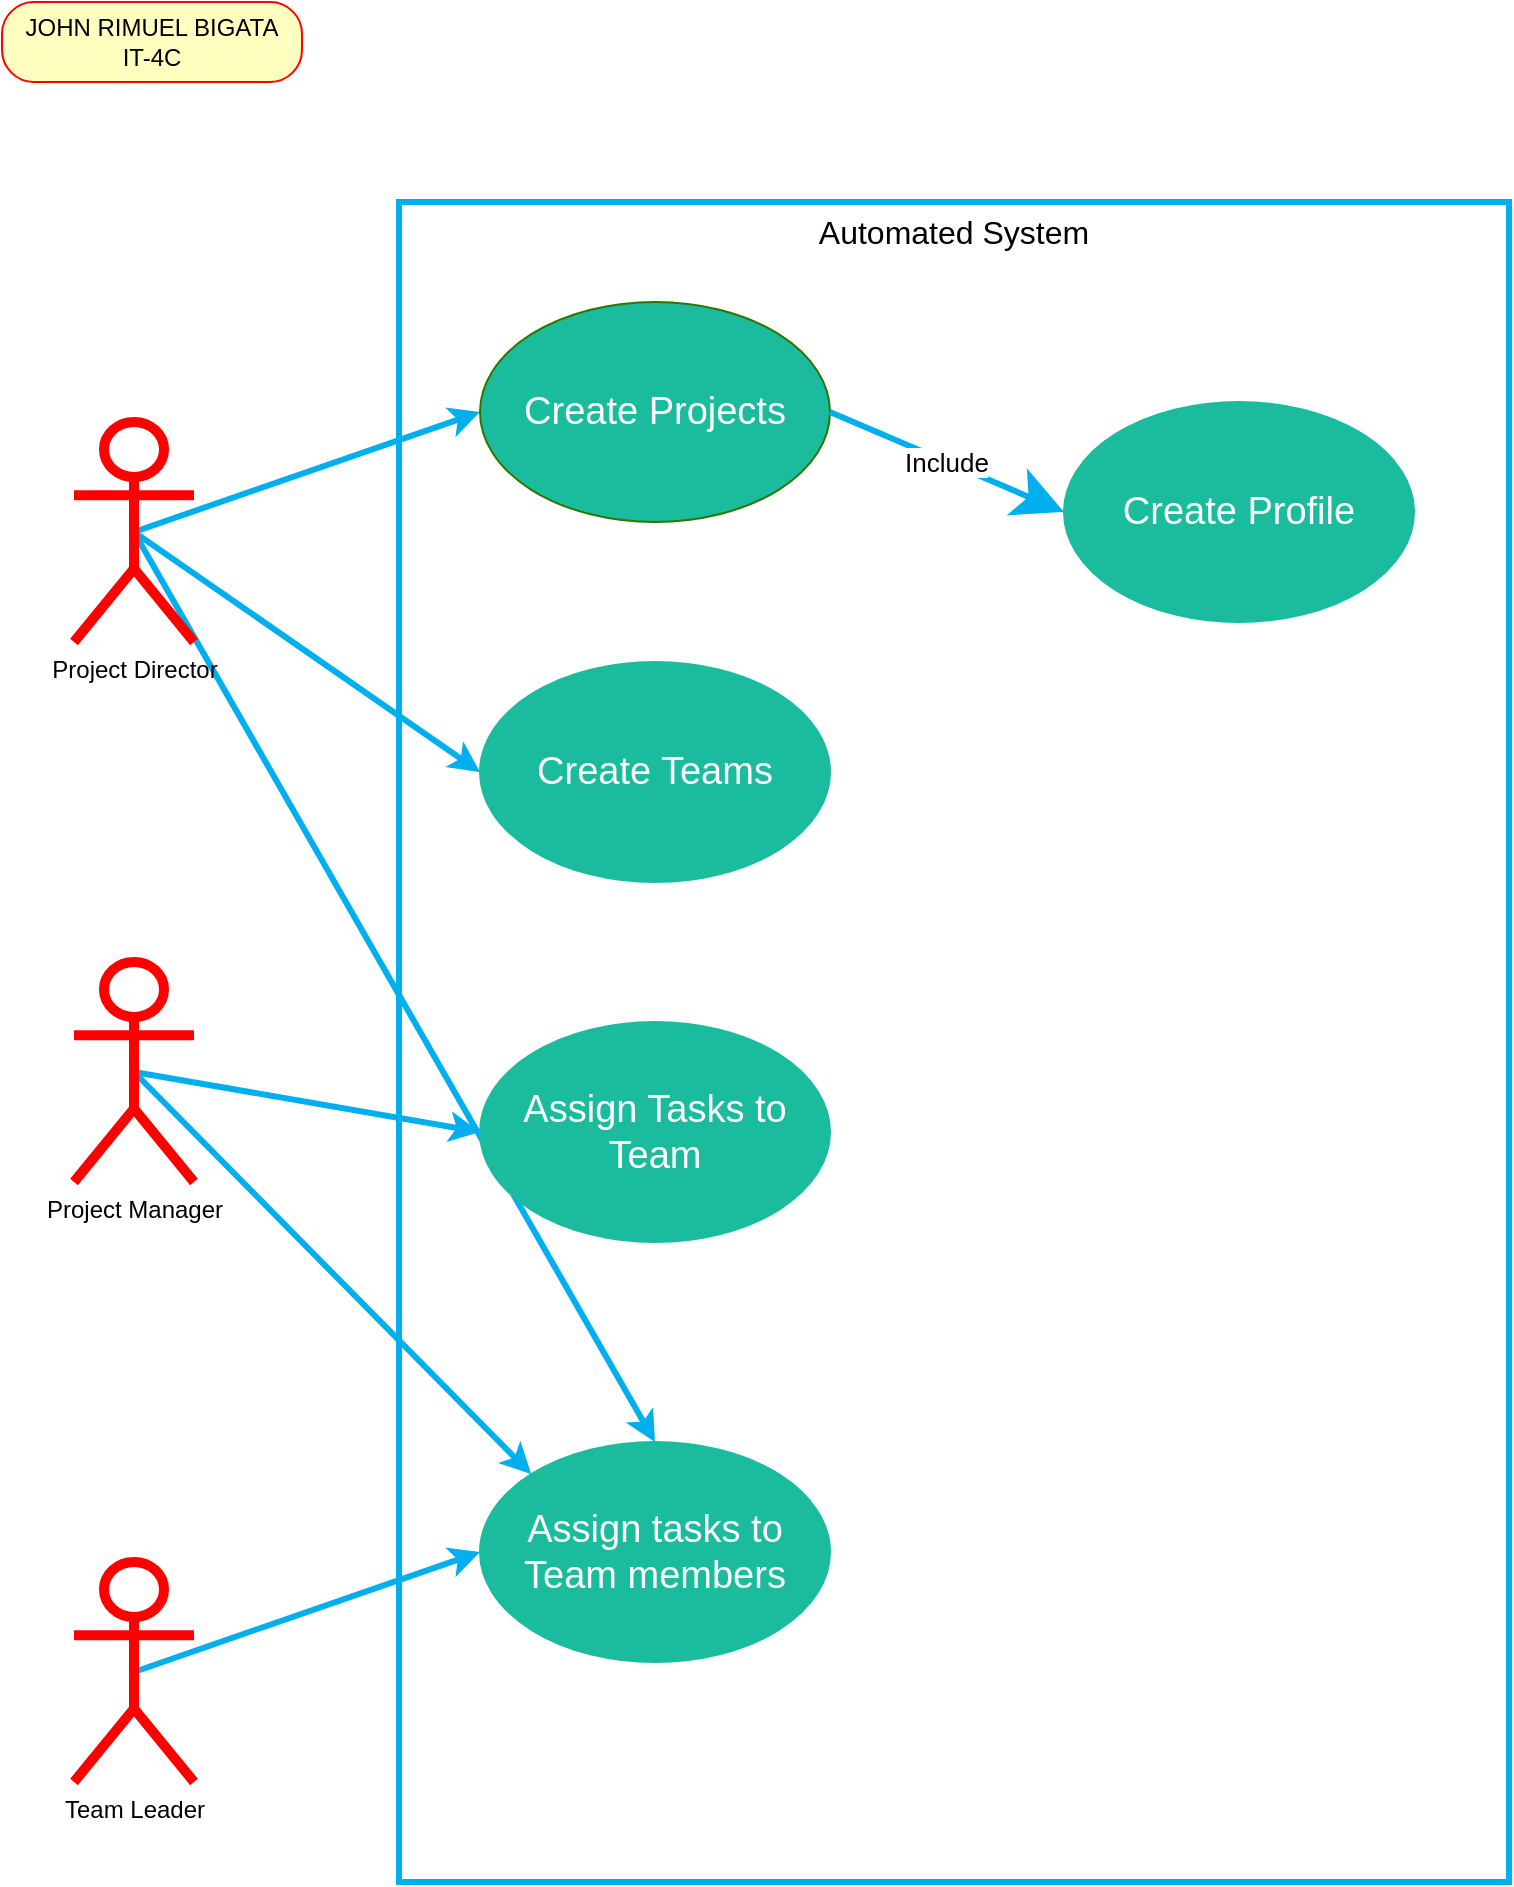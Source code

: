 <mxfile version="15.3.2" type="github">
  <diagram id="RC0JC255c9zAzuLsbYf1" name="Page-1">
    <mxGraphModel dx="2664" dy="1020" grid="1" gridSize="10" guides="1" tooltips="1" connect="1" arrows="1" fold="1" page="1" pageScale="1" pageWidth="850" pageHeight="1100" math="0" shadow="0">
      <root>
        <mxCell id="0" />
        <mxCell id="1" parent="0" />
        <mxCell id="wd3Cngt7S95CqOGwH9EE-25" value="" style="rounded=0;whiteSpace=wrap;html=1;fillColor=none;fontSize=11;strokeColor=#01aeee;strokeWidth=3;labelBackgroundColor=#2a2a2a;endArrow=classic;" vertex="1" parent="1">
          <mxGeometry x="228.5" y="130" width="555" height="840" as="geometry" />
        </mxCell>
        <mxCell id="wd3Cngt7S95CqOGwH9EE-16" style="rounded=0;orthogonalLoop=1;jettySize=auto;html=1;exitX=0.5;exitY=0.5;exitDx=0;exitDy=0;exitPerimeter=0;entryX=0;entryY=0.5;entryDx=0;entryDy=0;strokeWidth=3;strokeColor=#01aeee;" edge="1" parent="1" source="wd3Cngt7S95CqOGwH9EE-1" target="wd3Cngt7S95CqOGwH9EE-7">
          <mxGeometry relative="1" as="geometry" />
        </mxCell>
        <mxCell id="wd3Cngt7S95CqOGwH9EE-17" style="edgeStyle=none;rounded=0;orthogonalLoop=1;jettySize=auto;html=1;exitX=0.5;exitY=0.5;exitDx=0;exitDy=0;exitPerimeter=0;entryX=0;entryY=0.5;entryDx=0;entryDy=0;strokeWidth=3;strokeColor=#01aeee;" edge="1" parent="1" source="wd3Cngt7S95CqOGwH9EE-1" target="wd3Cngt7S95CqOGwH9EE-8">
          <mxGeometry relative="1" as="geometry" />
        </mxCell>
        <mxCell id="wd3Cngt7S95CqOGwH9EE-19" style="edgeStyle=none;rounded=0;orthogonalLoop=1;jettySize=auto;html=1;exitX=0.5;exitY=0.5;exitDx=0;exitDy=0;exitPerimeter=0;entryX=0.5;entryY=0;entryDx=0;entryDy=0;strokeWidth=3;strokeColor=#01aeee;" edge="1" parent="1" source="wd3Cngt7S95CqOGwH9EE-1" target="wd3Cngt7S95CqOGwH9EE-10">
          <mxGeometry relative="1" as="geometry" />
        </mxCell>
        <mxCell id="wd3Cngt7S95CqOGwH9EE-1" value="Project Director" style="shape=umlActor;verticalLabelPosition=bottom;verticalAlign=top;html=1;fillColor=default;strokeColor=#FF0000;strokeWidth=5;" vertex="1" parent="1">
          <mxGeometry x="66" y="240" width="60" height="110" as="geometry" />
        </mxCell>
        <mxCell id="wd3Cngt7S95CqOGwH9EE-20" style="edgeStyle=none;rounded=0;orthogonalLoop=1;jettySize=auto;html=1;exitX=0.5;exitY=0.5;exitDx=0;exitDy=0;exitPerimeter=0;entryX=0;entryY=0.5;entryDx=0;entryDy=0;strokeWidth=3;strokeColor=#01aeee;" edge="1" parent="1" source="wd3Cngt7S95CqOGwH9EE-2" target="wd3Cngt7S95CqOGwH9EE-9">
          <mxGeometry relative="1" as="geometry" />
        </mxCell>
        <mxCell id="wd3Cngt7S95CqOGwH9EE-21" style="edgeStyle=none;rounded=0;orthogonalLoop=1;jettySize=auto;html=1;exitX=0.5;exitY=0.5;exitDx=0;exitDy=0;exitPerimeter=0;entryX=0;entryY=0;entryDx=0;entryDy=0;strokeWidth=3;strokeColor=#01aeee;" edge="1" parent="1" source="wd3Cngt7S95CqOGwH9EE-2" target="wd3Cngt7S95CqOGwH9EE-10">
          <mxGeometry relative="1" as="geometry" />
        </mxCell>
        <mxCell id="wd3Cngt7S95CqOGwH9EE-2" value="Project Manager" style="shape=umlActor;verticalLabelPosition=bottom;verticalAlign=top;html=1;strokeColor=#FF0000;strokeWidth=5;fillColor=default;" vertex="1" parent="1">
          <mxGeometry x="66" y="510" width="60" height="110" as="geometry" />
        </mxCell>
        <mxCell id="wd3Cngt7S95CqOGwH9EE-23" style="edgeStyle=none;rounded=0;orthogonalLoop=1;jettySize=auto;html=1;exitX=0.5;exitY=0.5;exitDx=0;exitDy=0;exitPerimeter=0;entryX=0;entryY=0.5;entryDx=0;entryDy=0;strokeWidth=3;strokeColor=#01aeee;" edge="1" parent="1" source="wd3Cngt7S95CqOGwH9EE-3" target="wd3Cngt7S95CqOGwH9EE-10">
          <mxGeometry relative="1" as="geometry" />
        </mxCell>
        <mxCell id="wd3Cngt7S95CqOGwH9EE-3" value="Team Leader" style="shape=umlActor;verticalLabelPosition=bottom;verticalAlign=top;html=1;strokeColor=#FF0000;strokeWidth=5;fillColor=default;" vertex="1" parent="1">
          <mxGeometry x="66" y="810" width="60" height="110" as="geometry" />
        </mxCell>
        <mxCell id="wd3Cngt7S95CqOGwH9EE-5" value="JOHN RIMUEL BIGATA&lt;br&gt;IT-4C" style="rounded=1;whiteSpace=wrap;html=1;arcSize=40;fontColor=#000000;fillColor=#ffffc0;strokeColor=#ff0000;" vertex="1" parent="1">
          <mxGeometry x="30" y="30" width="150" height="40" as="geometry" />
        </mxCell>
        <mxCell id="wd3Cngt7S95CqOGwH9EE-7" value="Create Projects" style="ellipse;whiteSpace=wrap;html=1;fillColor=#1bbc9d;strokeColor=#2D7600;fontColor=#FFFFFF;fontSize=19;" vertex="1" parent="1">
          <mxGeometry x="269" y="180" width="175" height="110" as="geometry" />
        </mxCell>
        <mxCell id="wd3Cngt7S95CqOGwH9EE-8" value="Create Teams" style="ellipse;whiteSpace=wrap;html=1;fillColor=#1bbc9d;fontSize=19;fontColor=#FFFFFF;strokeColor=#1BBC9D;" vertex="1" parent="1">
          <mxGeometry x="269" y="360" width="175" height="110" as="geometry" />
        </mxCell>
        <mxCell id="wd3Cngt7S95CqOGwH9EE-9" value="Assign Tasks to Team" style="ellipse;whiteSpace=wrap;html=1;fillColor=#1bbc9d;fontSize=19;fontColor=#FFFFFF;strokeColor=#1BBC9D;" vertex="1" parent="1">
          <mxGeometry x="269" y="540" width="175" height="110" as="geometry" />
        </mxCell>
        <mxCell id="wd3Cngt7S95CqOGwH9EE-10" value="Assign tasks to Team members" style="ellipse;whiteSpace=wrap;html=1;fillColor=#1bbc9d;fontSize=19;fontColor=#FFFFFF;strokeColor=#1BBC9D;" vertex="1" parent="1">
          <mxGeometry x="269" y="750" width="175" height="110" as="geometry" />
        </mxCell>
        <mxCell id="wd3Cngt7S95CqOGwH9EE-12" value="Create Profile" style="ellipse;whiteSpace=wrap;html=1;fillColor=#1bbc9d;fontSize=19;fontColor=#FFFFFF;strokeColor=#1BBC9D;" vertex="1" parent="1">
          <mxGeometry x="561" y="230" width="175" height="110" as="geometry" />
        </mxCell>
        <mxCell id="wd3Cngt7S95CqOGwH9EE-18" value="Include" style="endArrow=classic;endSize=16;endFill=1;html=1;entryX=0;entryY=0.5;entryDx=0;entryDy=0;exitX=1;exitY=0.5;exitDx=0;exitDy=0;strokeWidth=3;strokeColor=#01aeee;fontSize=13;" edge="1" parent="1" source="wd3Cngt7S95CqOGwH9EE-7" target="wd3Cngt7S95CqOGwH9EE-12">
          <mxGeometry width="160" relative="1" as="geometry">
            <mxPoint x="486" y="215" as="sourcePoint" />
            <mxPoint x="646" y="215" as="targetPoint" />
          </mxGeometry>
        </mxCell>
        <mxCell id="wd3Cngt7S95CqOGwH9EE-27" value="Automated System" style="text;html=1;strokeColor=none;fillColor=none;align=center;verticalAlign=middle;whiteSpace=wrap;rounded=0;fontSize=16;fontColor=#000000;" vertex="1" parent="1">
          <mxGeometry x="391" y="130" width="230" height="30" as="geometry" />
        </mxCell>
      </root>
    </mxGraphModel>
  </diagram>
</mxfile>
